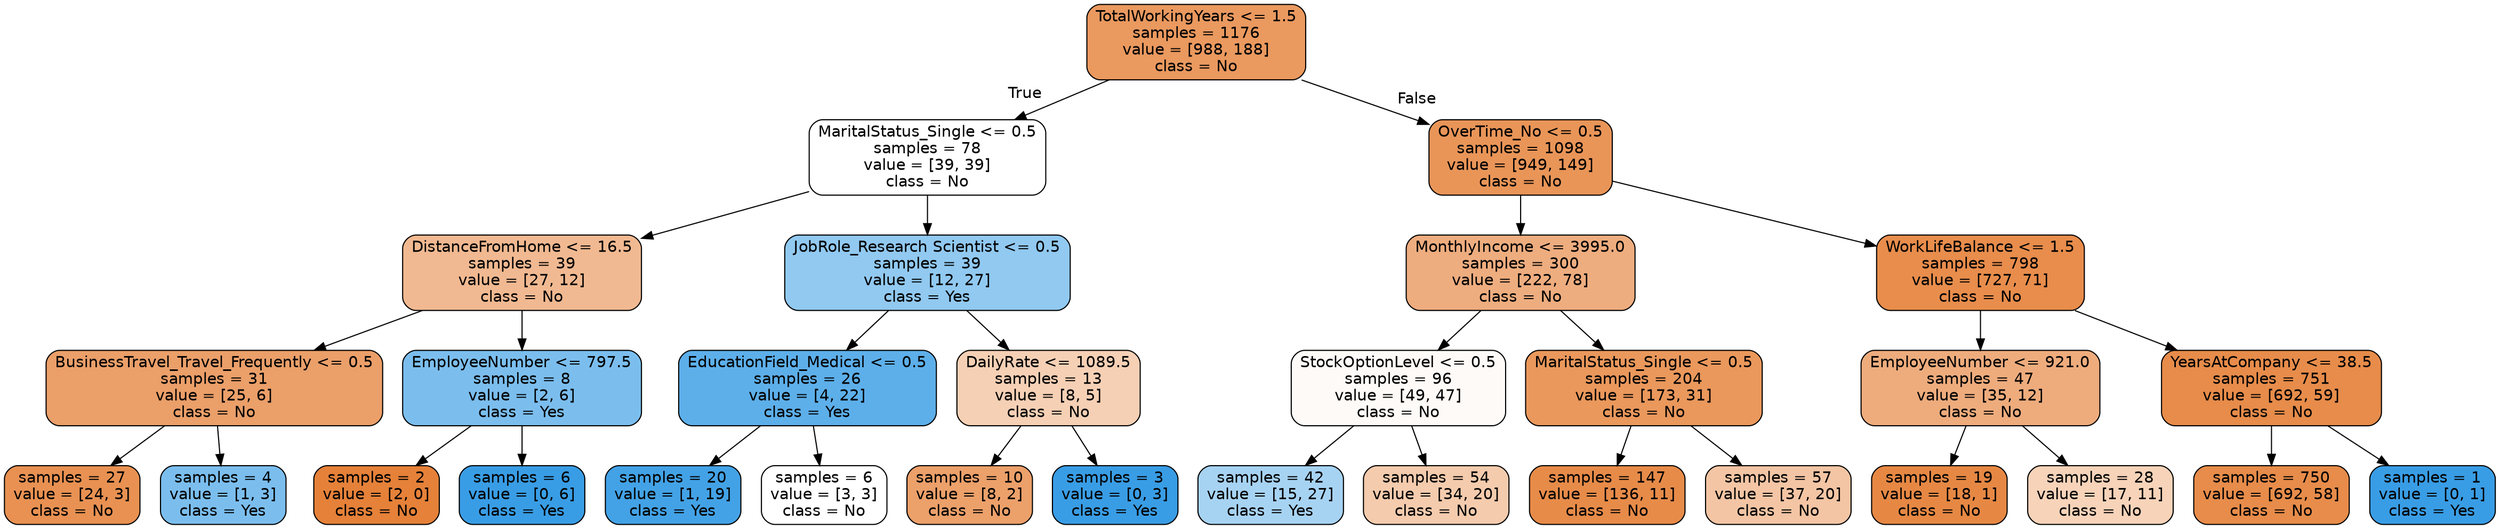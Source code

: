 digraph Tree {
node [shape=box, style="filled, rounded", color="black", fontname=helvetica] ;
edge [fontname=helvetica] ;
0 [label="TotalWorkingYears <= 1.5\nsamples = 1176\nvalue = [988, 188]\nclass = No", fillcolor="#ea995f"] ;
1 [label="MaritalStatus_Single <= 0.5\nsamples = 78\nvalue = [39, 39]\nclass = No", fillcolor="#ffffff"] ;
0 -> 1 [labeldistance=2.5, labelangle=45, headlabel="True"] ;
2 [label="DistanceFromHome <= 16.5\nsamples = 39\nvalue = [27, 12]\nclass = No", fillcolor="#f1b991"] ;
1 -> 2 ;
3 [label="BusinessTravel_Travel_Frequently <= 0.5\nsamples = 31\nvalue = [25, 6]\nclass = No", fillcolor="#eb9f69"] ;
2 -> 3 ;
4 [label="samples = 27\nvalue = [24, 3]\nclass = No", fillcolor="#e89152"] ;
3 -> 4 ;
5 [label="samples = 4\nvalue = [1, 3]\nclass = Yes", fillcolor="#7bbeee"] ;
3 -> 5 ;
6 [label="EmployeeNumber <= 797.5\nsamples = 8\nvalue = [2, 6]\nclass = Yes", fillcolor="#7bbeee"] ;
2 -> 6 ;
7 [label="samples = 2\nvalue = [2, 0]\nclass = No", fillcolor="#e58139"] ;
6 -> 7 ;
8 [label="samples = 6\nvalue = [0, 6]\nclass = Yes", fillcolor="#399de5"] ;
6 -> 8 ;
9 [label="JobRole_Research Scientist <= 0.5\nsamples = 39\nvalue = [12, 27]\nclass = Yes", fillcolor="#91c9f1"] ;
1 -> 9 ;
10 [label="EducationField_Medical <= 0.5\nsamples = 26\nvalue = [4, 22]\nclass = Yes", fillcolor="#5dafea"] ;
9 -> 10 ;
11 [label="samples = 20\nvalue = [1, 19]\nclass = Yes", fillcolor="#43a2e6"] ;
10 -> 11 ;
12 [label="samples = 6\nvalue = [3, 3]\nclass = No", fillcolor="#ffffff"] ;
10 -> 12 ;
13 [label="DailyRate <= 1089.5\nsamples = 13\nvalue = [8, 5]\nclass = No", fillcolor="#f5d0b5"] ;
9 -> 13 ;
14 [label="samples = 10\nvalue = [8, 2]\nclass = No", fillcolor="#eca06a"] ;
13 -> 14 ;
15 [label="samples = 3\nvalue = [0, 3]\nclass = Yes", fillcolor="#399de5"] ;
13 -> 15 ;
16 [label="OverTime_No <= 0.5\nsamples = 1098\nvalue = [949, 149]\nclass = No", fillcolor="#e99558"] ;
0 -> 16 [labeldistance=2.5, labelangle=-45, headlabel="False"] ;
17 [label="MonthlyIncome <= 3995.0\nsamples = 300\nvalue = [222, 78]\nclass = No", fillcolor="#eead7f"] ;
16 -> 17 ;
18 [label="StockOptionLevel <= 0.5\nsamples = 96\nvalue = [49, 47]\nclass = No", fillcolor="#fefaf7"] ;
17 -> 18 ;
19 [label="samples = 42\nvalue = [15, 27]\nclass = Yes", fillcolor="#a7d3f3"] ;
18 -> 19 ;
20 [label="samples = 54\nvalue = [34, 20]\nclass = No", fillcolor="#f4cbad"] ;
18 -> 20 ;
21 [label="MaritalStatus_Single <= 0.5\nsamples = 204\nvalue = [173, 31]\nclass = No", fillcolor="#ea985c"] ;
17 -> 21 ;
22 [label="samples = 147\nvalue = [136, 11]\nclass = No", fillcolor="#e78b49"] ;
21 -> 22 ;
23 [label="samples = 57\nvalue = [37, 20]\nclass = No", fillcolor="#f3c5a4"] ;
21 -> 23 ;
24 [label="WorkLifeBalance <= 1.5\nsamples = 798\nvalue = [727, 71]\nclass = No", fillcolor="#e88d4c"] ;
16 -> 24 ;
25 [label="EmployeeNumber <= 921.0\nsamples = 47\nvalue = [35, 12]\nclass = No", fillcolor="#eeac7d"] ;
24 -> 25 ;
26 [label="samples = 19\nvalue = [18, 1]\nclass = No", fillcolor="#e68844"] ;
25 -> 26 ;
27 [label="samples = 28\nvalue = [17, 11]\nclass = No", fillcolor="#f6d3b9"] ;
25 -> 27 ;
28 [label="YearsAtCompany <= 38.5\nsamples = 751\nvalue = [692, 59]\nclass = No", fillcolor="#e78c4a"] ;
24 -> 28 ;
29 [label="samples = 750\nvalue = [692, 58]\nclass = No", fillcolor="#e78c4a"] ;
28 -> 29 ;
30 [label="samples = 1\nvalue = [0, 1]\nclass = Yes", fillcolor="#399de5"] ;
28 -> 30 ;
}